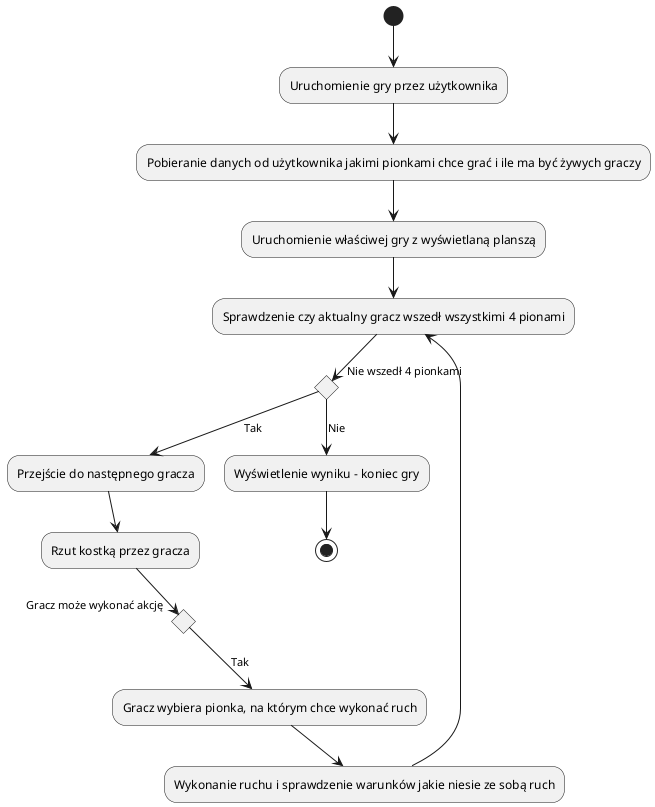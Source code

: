 @startuml

(*) --> "Uruchomienie gry przez użytkownika"
--> "Pobieranie danych od użytkownika jakimi pionkami chce grać i ile ma być żywych graczy"
--> "Uruchomienie właściwej gry z wyświetlaną planszą"
--> "Sprawdzenie czy aktualny gracz wszedł wszystkimi 4 pionami" as sprawdzenie
--> if "Nie wszedł 4 pionkami"
    --> [Tak] "Przejście do następnego gracza"
    --> "Rzut kostką przez gracza"
    --> if "Gracz może wykonać akcję"
            --> [Tak] "Gracz wybiera pionka, na którym chce wykonać ruch"
            --> "Wykonanie ruchu i sprawdzenie warunków jakie niesie ze sobą ruch"
        endif
    --> sprawdzenie
else
    --> [Nie] "Wyświetlenie wyniku - koniec gry"
    --> (*)
endif

@enduml